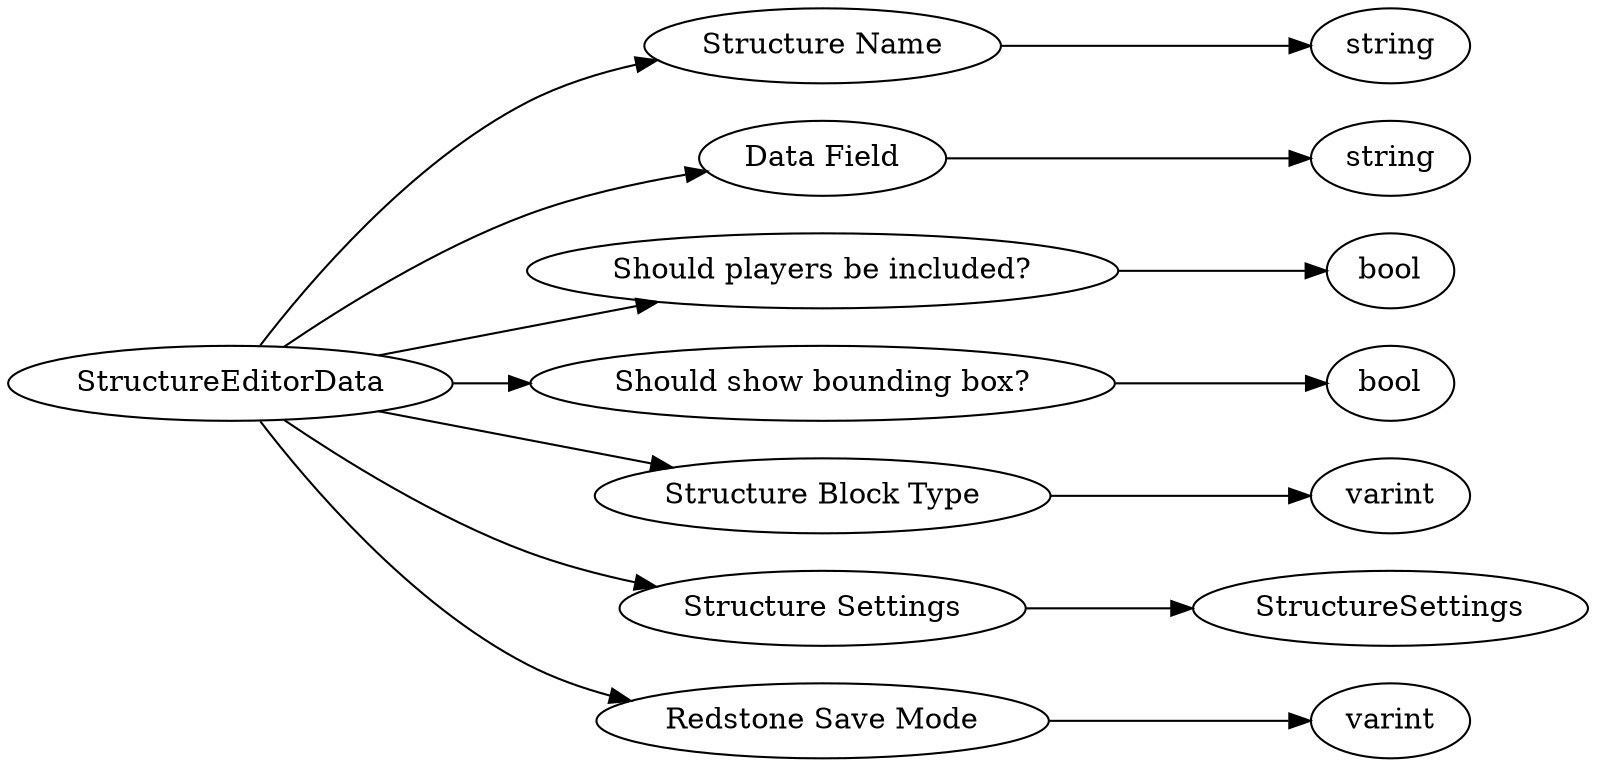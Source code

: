 digraph "StructureEditorData" {
rankdir = LR
4
4 -> 5
5 -> 6
4 -> 7
7 -> 8
4 -> 9
9 -> 10
4 -> 11
11 -> 12
4 -> 13
13 -> 14
4 -> 15
15 -> 45
4 -> 46
46 -> 47

4 [label="StructureEditorData",comment="name: \"StructureEditorData\", typeName: \"\", id: 4, branchId: 0, recurseId: -1, attributes: 0, notes: \"\""];
5 [label="Structure Name",comment="name: \"Structure Name\", typeName: \"\", id: 5, branchId: 0, recurseId: -1, attributes: 0, notes: \"\""];
6 [label="string",comment="name: \"string\", typeName: \"\", id: 6, branchId: 0, recurseId: -1, attributes: 512, notes: \"\""];
7 [label="Data Field",comment="name: \"Data Field\", typeName: \"\", id: 7, branchId: 0, recurseId: -1, attributes: 0, notes: \"Used for structure blocks in data mode.\""];
8 [label="string",comment="name: \"string\", typeName: \"\", id: 8, branchId: 0, recurseId: -1, attributes: 512, notes: \"\""];
9 [label="Should players be included?",comment="name: \"Should players be included?\", typeName: \"\", id: 9, branchId: 0, recurseId: -1, attributes: 0, notes: \"\""];
10 [label="bool",comment="name: \"bool\", typeName: \"\", id: 10, branchId: 0, recurseId: -1, attributes: 512, notes: \"\""];
11 [label="Should show bounding box?",comment="name: \"Should show bounding box?\", typeName: \"\", id: 11, branchId: 0, recurseId: -1, attributes: 0, notes: \"\""];
12 [label="bool",comment="name: \"bool\", typeName: \"\", id: 12, branchId: 0, recurseId: -1, attributes: 512, notes: \"\""];
13 [label="Structure Block Type",comment="name: \"Structure Block Type\", typeName: \"\", id: 13, branchId: 0, recurseId: -1, attributes: 0, notes: \"\""];
14 [label="varint",comment="name: \"varint\", typeName: \"\", id: 14, branchId: 0, recurseId: -1, attributes: 512, notes: \"\""];
15 [label="Structure Settings",comment="name: \"Structure Settings\", typeName: \"StructureSettings\", id: 15, branchId: 0, recurseId: -1, attributes: 256, notes: \"\""];
45 [label="StructureSettings",comment="name: \"StructureSettings\", typeName: \"\", id: 45, branchId: 0, recurseId: -1, attributes: 512, notes: \"\""];
46 [label="Redstone Save Mode",comment="name: \"Redstone Save Mode\", typeName: \"\", id: 46, branchId: 0, recurseId: -1, attributes: 0, notes: \"\""];
47 [label="varint",comment="name: \"varint\", typeName: \"\", id: 47, branchId: 0, recurseId: -1, attributes: 512, notes: \"\""];
{ rank = max;6;8;10;12;14;45;47}

}

